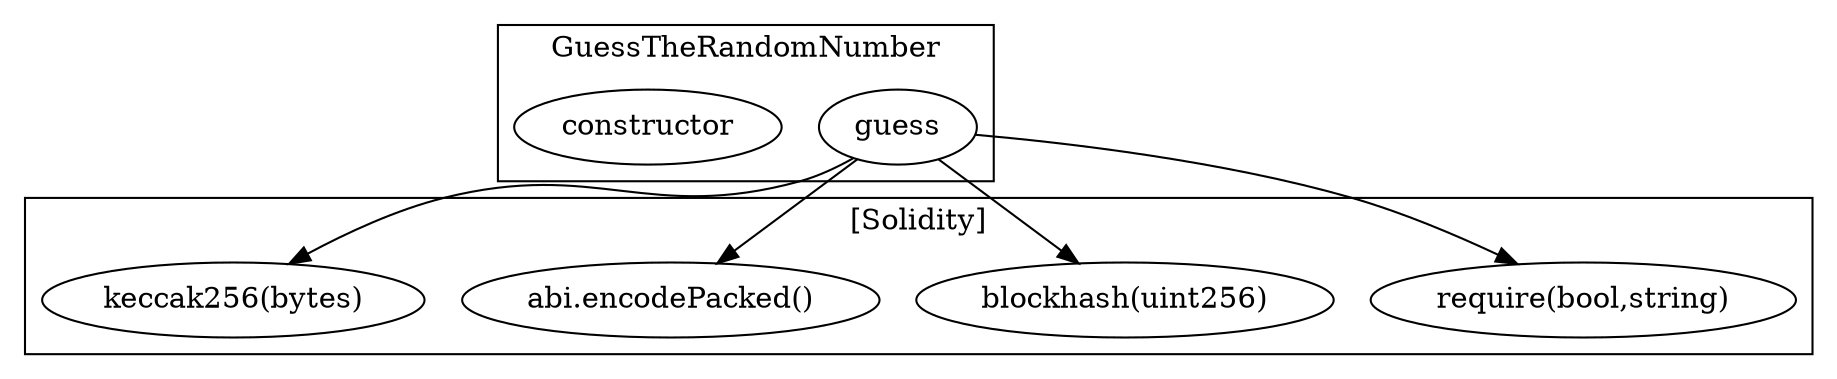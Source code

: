 strict digraph {
subgraph cluster_51_GuessTheRandomNumber {
label = "GuessTheRandomNumber"
"51_guess" [label="guess"]
"51_constructor" [label="constructor"]
}subgraph cluster_solidity {
label = "[Solidity]"
"require(bool,string)" 
"blockhash(uint256)" 
"abi.encodePacked()" 
"keccak256(bytes)" 
"51_guess" -> "blockhash(uint256)"
"51_guess" -> "abi.encodePacked()"
"51_guess" -> "require(bool,string)"
"51_guess" -> "keccak256(bytes)"
}
}